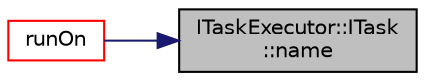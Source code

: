 digraph "ITaskExecutor::ITask::name"
{
 // LATEX_PDF_SIZE
  edge [fontname="Helvetica",fontsize="10",labelfontname="Helvetica",labelfontsize="10"];
  node [fontname="Helvetica",fontsize="10",shape=record];
  rankdir="RL";
  Node1 [label="ITaskExecutor::ITask\l::name",height=0.2,width=0.4,color="black", fillcolor="grey75", style="filled", fontcolor="black",tooltip=" "];
  Node1 -> Node2 [dir="back",color="midnightblue",fontsize="10",style="solid",fontname="Helvetica"];
  Node2 [label="runOn",height=0.2,width=0.4,color="red", fillcolor="white", style="filled",URL="$task__executor__utils_8hpp.html#a5ea69972c8df5ac9ccc33003ea723338",tooltip=" "];
}
